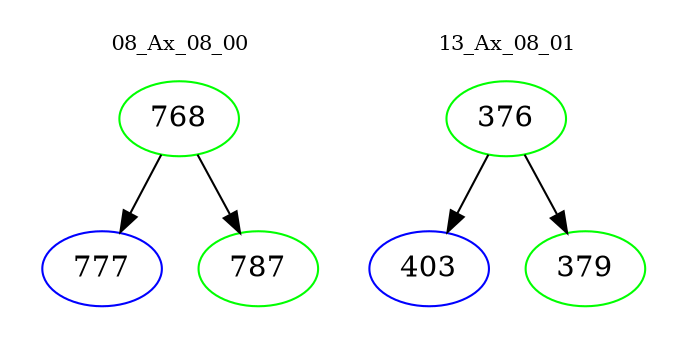 digraph{
subgraph cluster_0 {
color = white
label = "08_Ax_08_00";
fontsize=10;
T0_768 [label="768", color="green"]
T0_768 -> T0_777 [color="black"]
T0_777 [label="777", color="blue"]
T0_768 -> T0_787 [color="black"]
T0_787 [label="787", color="green"]
}
subgraph cluster_1 {
color = white
label = "13_Ax_08_01";
fontsize=10;
T1_376 [label="376", color="green"]
T1_376 -> T1_403 [color="black"]
T1_403 [label="403", color="blue"]
T1_376 -> T1_379 [color="black"]
T1_379 [label="379", color="green"]
}
}
